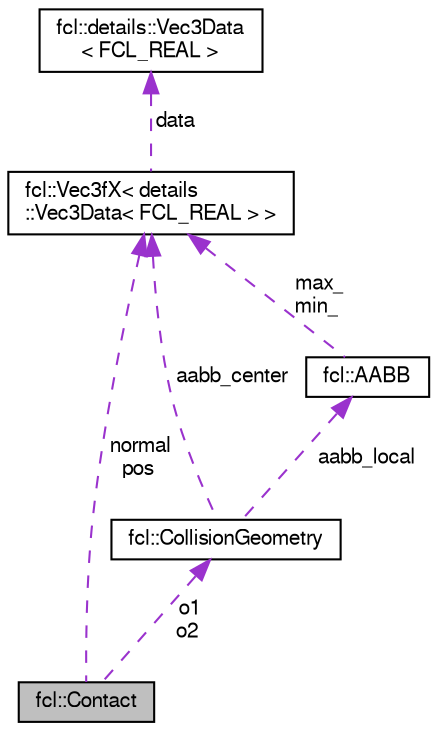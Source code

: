 digraph "fcl::Contact"
{
  edge [fontname="FreeSans",fontsize="10",labelfontname="FreeSans",labelfontsize="10"];
  node [fontname="FreeSans",fontsize="10",shape=record];
  Node1 [label="fcl::Contact",height=0.2,width=0.4,color="black", fillcolor="grey75", style="filled" fontcolor="black"];
  Node2 -> Node1 [dir="back",color="darkorchid3",fontsize="10",style="dashed",label=" normal\npos" ,fontname="FreeSans"];
  Node2 [label="fcl::Vec3fX\< details\l::Vec3Data\< FCL_REAL \> \>",height=0.2,width=0.4,color="black", fillcolor="white", style="filled",URL="$a00223.html"];
  Node3 -> Node2 [dir="back",color="darkorchid3",fontsize="10",style="dashed",label=" data" ,fontname="FreeSans"];
  Node3 [label="fcl::details::Vec3Data\l\< FCL_REAL \>",height=0.2,width=0.4,color="black", fillcolor="white", style="filled",URL="$a00222.html"];
  Node4 -> Node1 [dir="back",color="darkorchid3",fontsize="10",style="dashed",label=" o1\no2" ,fontname="FreeSans"];
  Node4 [label="fcl::CollisionGeometry",height=0.2,width=0.4,color="black", fillcolor="white", style="filled",URL="$a00028.html",tooltip="The geometry for the object for collision or distance computation. "];
  Node2 -> Node4 [dir="back",color="darkorchid3",fontsize="10",style="dashed",label=" aabb_center" ,fontname="FreeSans"];
  Node5 -> Node4 [dir="back",color="darkorchid3",fontsize="10",style="dashed",label=" aabb_local" ,fontname="FreeSans"];
  Node5 [label="fcl::AABB",height=0.2,width=0.4,color="black", fillcolor="white", style="filled",URL="$a00003.html",tooltip="A class describing the AABB collision structure, which is a box in 3D space determined by two diagona..."];
  Node2 -> Node5 [dir="back",color="darkorchid3",fontsize="10",style="dashed",label=" max_\nmin_" ,fontname="FreeSans"];
}
